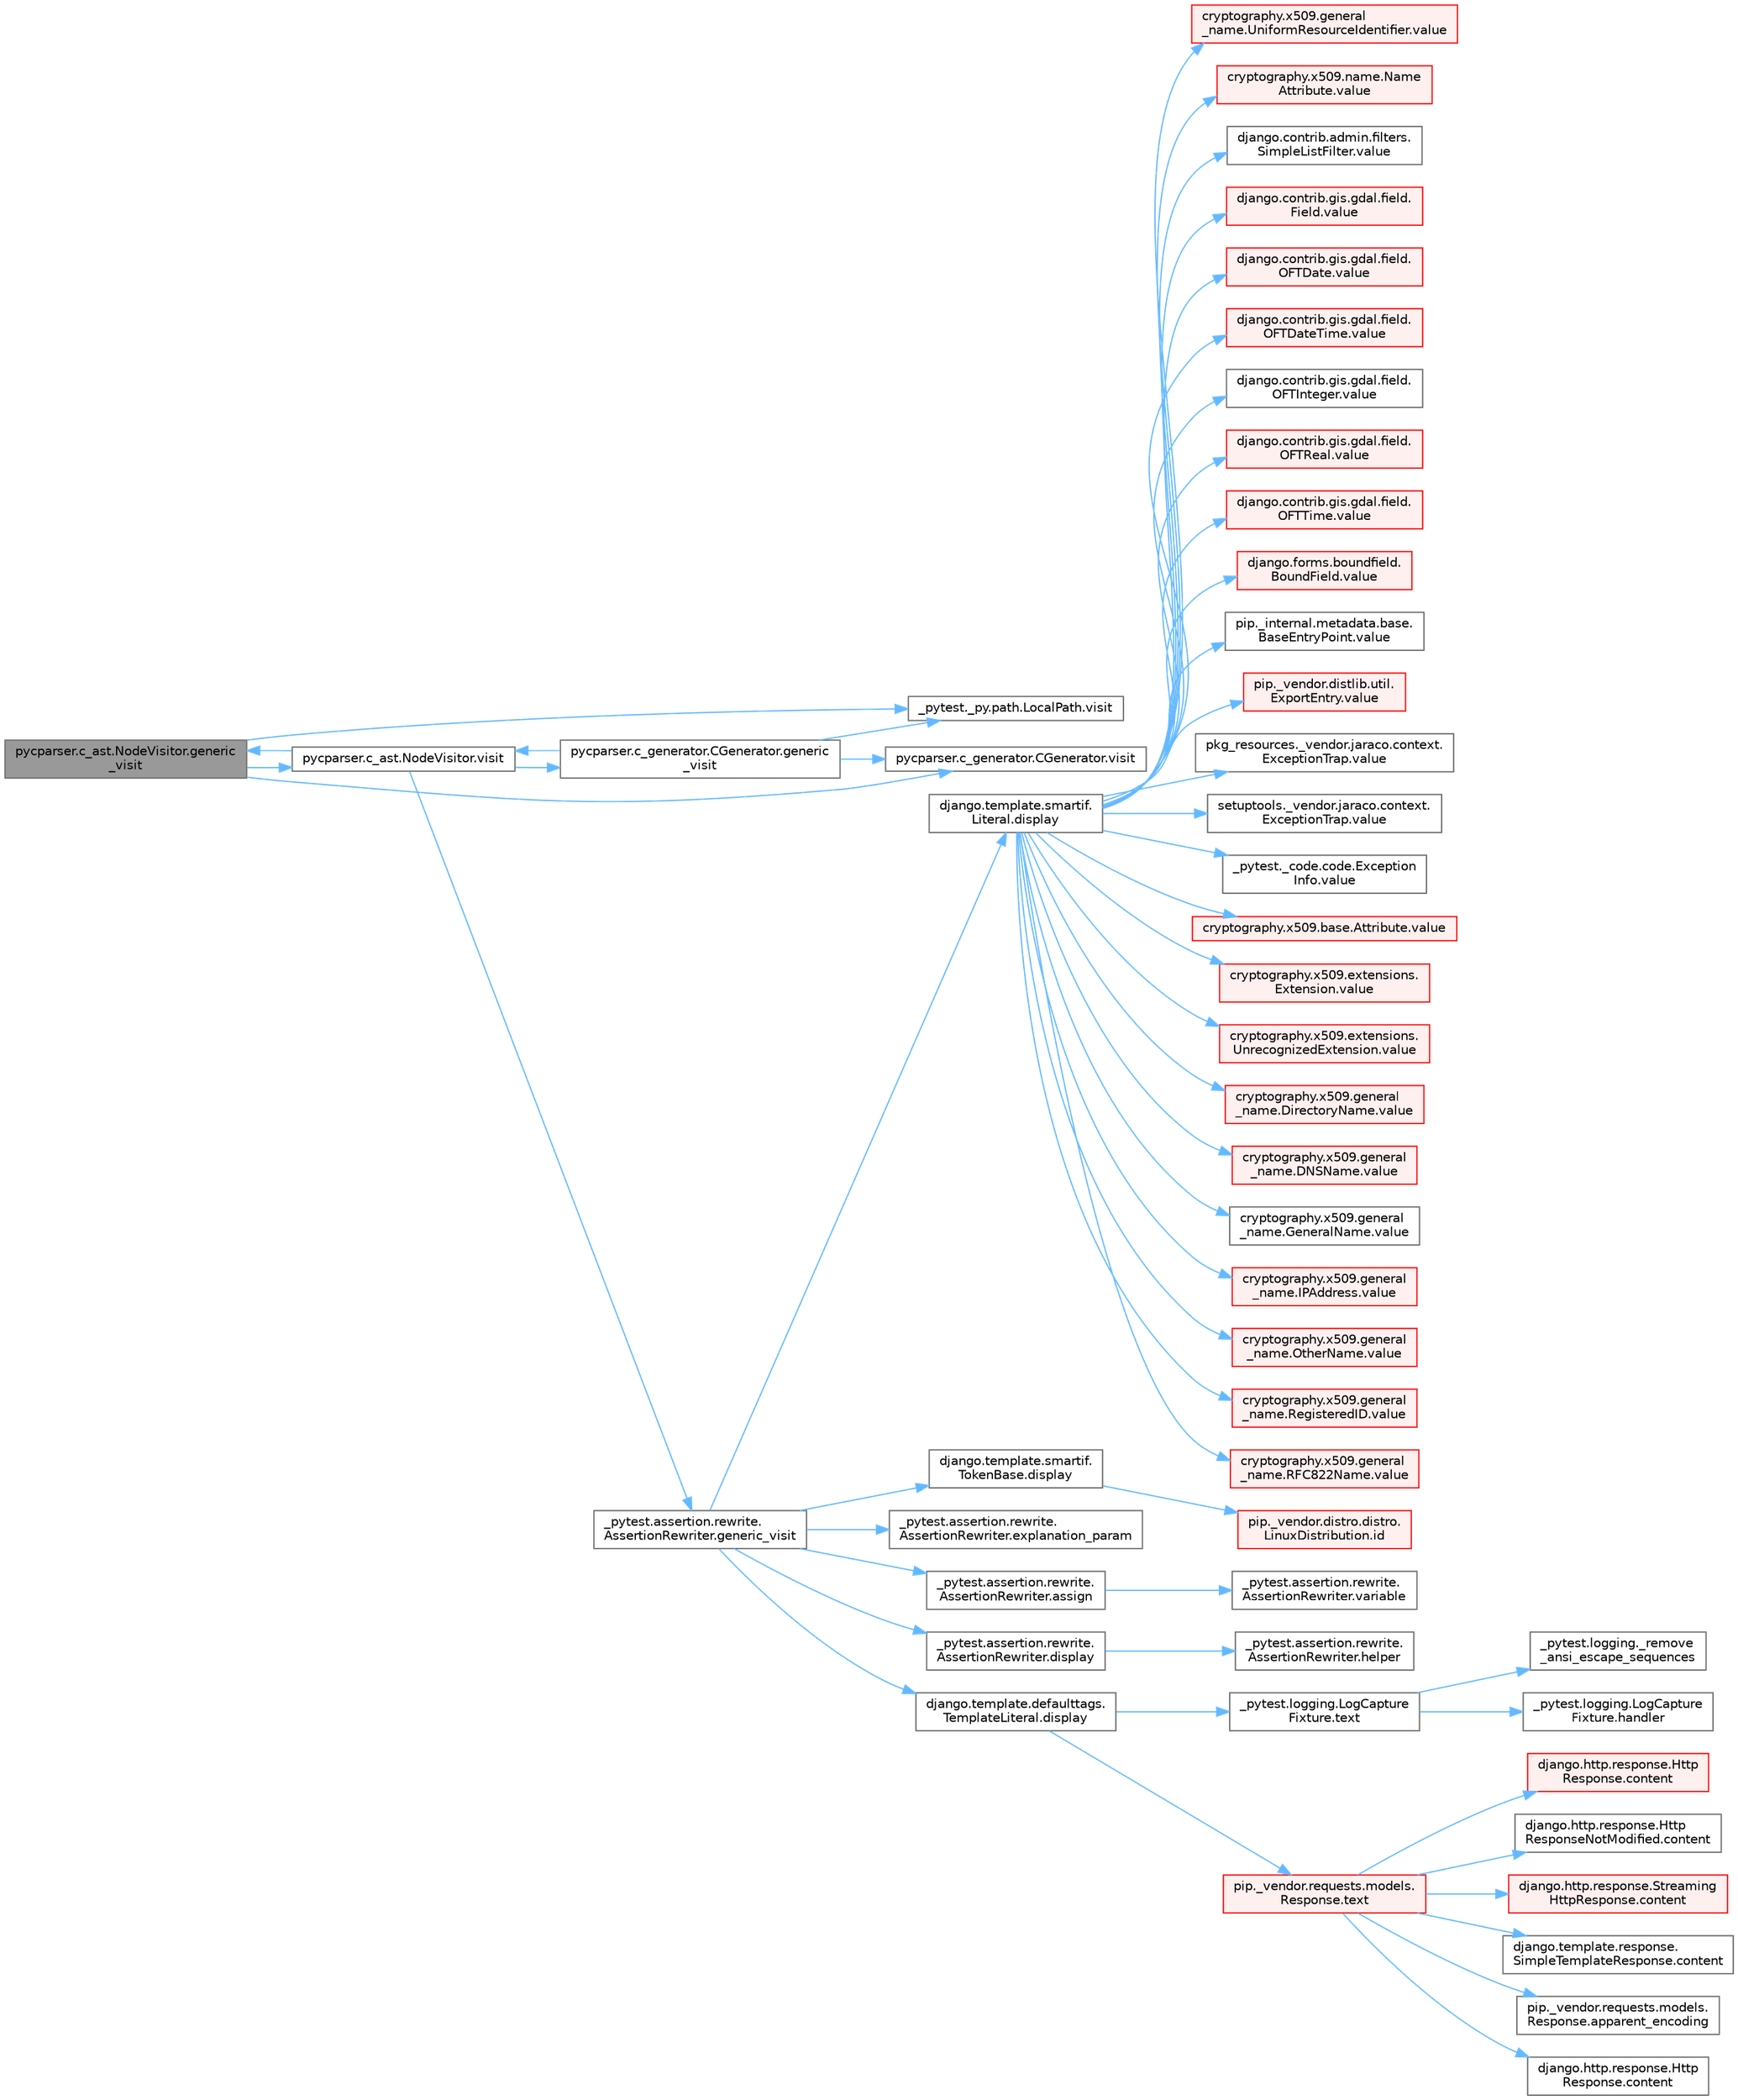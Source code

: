 digraph "pycparser.c_ast.NodeVisitor.generic_visit"
{
 // LATEX_PDF_SIZE
  bgcolor="transparent";
  edge [fontname=Helvetica,fontsize=10,labelfontname=Helvetica,labelfontsize=10];
  node [fontname=Helvetica,fontsize=10,shape=box,height=0.2,width=0.4];
  rankdir="LR";
  Node1 [id="Node000001",label="pycparser.c_ast.NodeVisitor.generic\l_visit",height=0.2,width=0.4,color="gray40", fillcolor="grey60", style="filled", fontcolor="black",tooltip=" "];
  Node1 -> Node2 [id="edge1_Node000001_Node000002",color="steelblue1",style="solid",tooltip=" "];
  Node2 [id="Node000002",label="_pytest._py.path.LocalPath.visit",height=0.2,width=0.4,color="grey40", fillcolor="white", style="filled",URL="$class__pytest_1_1__py_1_1path_1_1_local_path.html#a060be53a33d3755bd25c16dc13abac7f",tooltip=" "];
  Node1 -> Node3 [id="edge2_Node000001_Node000003",color="steelblue1",style="solid",tooltip=" "];
  Node3 [id="Node000003",label="pycparser.c_ast.NodeVisitor.visit",height=0.2,width=0.4,color="grey40", fillcolor="white", style="filled",URL="$classpycparser_1_1c__ast_1_1_node_visitor.html#aee069cab7dda89d942b7f0ef2e3c65a3",tooltip=" "];
  Node3 -> Node4 [id="edge3_Node000003_Node000004",color="steelblue1",style="solid",tooltip=" "];
  Node4 [id="Node000004",label="_pytest.assertion.rewrite.\lAssertionRewriter.generic_visit",height=0.2,width=0.4,color="grey40", fillcolor="white", style="filled",URL="$class__pytest_1_1assertion_1_1rewrite_1_1_assertion_rewriter.html#a3ed64b7f1f539985e2266ce47ac67230",tooltip=" "];
  Node4 -> Node5 [id="edge4_Node000004_Node000005",color="steelblue1",style="solid",tooltip=" "];
  Node5 [id="Node000005",label="_pytest.assertion.rewrite.\lAssertionRewriter.assign",height=0.2,width=0.4,color="grey40", fillcolor="white", style="filled",URL="$class__pytest_1_1assertion_1_1rewrite_1_1_assertion_rewriter.html#ac50809fee6d4b6675da98ef9aac41429",tooltip=" "];
  Node5 -> Node6 [id="edge5_Node000005_Node000006",color="steelblue1",style="solid",tooltip=" "];
  Node6 [id="Node000006",label="_pytest.assertion.rewrite.\lAssertionRewriter.variable",height=0.2,width=0.4,color="grey40", fillcolor="white", style="filled",URL="$class__pytest_1_1assertion_1_1rewrite_1_1_assertion_rewriter.html#a6e0b66a211b224916bfb75a281a4ffcb",tooltip=" "];
  Node4 -> Node7 [id="edge6_Node000004_Node000007",color="steelblue1",style="solid",tooltip=" "];
  Node7 [id="Node000007",label="_pytest.assertion.rewrite.\lAssertionRewriter.display",height=0.2,width=0.4,color="grey40", fillcolor="white", style="filled",URL="$class__pytest_1_1assertion_1_1rewrite_1_1_assertion_rewriter.html#a8b5fa9714f352debb03bc0ca6f333c1f",tooltip=" "];
  Node7 -> Node8 [id="edge7_Node000007_Node000008",color="steelblue1",style="solid",tooltip=" "];
  Node8 [id="Node000008",label="_pytest.assertion.rewrite.\lAssertionRewriter.helper",height=0.2,width=0.4,color="grey40", fillcolor="white", style="filled",URL="$class__pytest_1_1assertion_1_1rewrite_1_1_assertion_rewriter.html#a0ce220e0ab29fe17425507e3915e4b93",tooltip=" "];
  Node4 -> Node9 [id="edge8_Node000004_Node000009",color="steelblue1",style="solid",tooltip=" "];
  Node9 [id="Node000009",label="django.template.defaulttags.\lTemplateLiteral.display",height=0.2,width=0.4,color="grey40", fillcolor="white", style="filled",URL="$classdjango_1_1template_1_1defaulttags_1_1_template_literal.html#a264afb99c2e0af0725d2663921000714",tooltip=" "];
  Node9 -> Node10 [id="edge9_Node000009_Node000010",color="steelblue1",style="solid",tooltip=" "];
  Node10 [id="Node000010",label="_pytest.logging.LogCapture\lFixture.text",height=0.2,width=0.4,color="grey40", fillcolor="white", style="filled",URL="$class__pytest_1_1logging_1_1_log_capture_fixture.html#a9106fa210d485cc7075ed2f616c00493",tooltip=" "];
  Node10 -> Node11 [id="edge10_Node000010_Node000011",color="steelblue1",style="solid",tooltip=" "];
  Node11 [id="Node000011",label="_pytest.logging._remove\l_ansi_escape_sequences",height=0.2,width=0.4,color="grey40", fillcolor="white", style="filled",URL="$namespace__pytest_1_1logging.html#a1d62e543c7b5c0623fc03bac50195964",tooltip=" "];
  Node10 -> Node12 [id="edge11_Node000010_Node000012",color="steelblue1",style="solid",tooltip=" "];
  Node12 [id="Node000012",label="_pytest.logging.LogCapture\lFixture.handler",height=0.2,width=0.4,color="grey40", fillcolor="white", style="filled",URL="$class__pytest_1_1logging_1_1_log_capture_fixture.html#aefb88ce398bf05b25fddabd6dbafa486",tooltip=" "];
  Node9 -> Node13 [id="edge12_Node000009_Node000013",color="steelblue1",style="solid",tooltip=" "];
  Node13 [id="Node000013",label="pip._vendor.requests.models.\lResponse.text",height=0.2,width=0.4,color="red", fillcolor="#FFF0F0", style="filled",URL="$classpip_1_1__vendor_1_1requests_1_1models_1_1_response.html#a4a65383cecd29017a4540c28ee513ed3",tooltip=" "];
  Node13 -> Node14 [id="edge13_Node000013_Node000014",color="steelblue1",style="solid",tooltip=" "];
  Node14 [id="Node000014",label="pip._vendor.requests.models.\lResponse.apparent_encoding",height=0.2,width=0.4,color="grey40", fillcolor="white", style="filled",URL="$classpip_1_1__vendor_1_1requests_1_1models_1_1_response.html#a8ec8f97104048da44d4882e23914e789",tooltip=" "];
  Node13 -> Node15 [id="edge14_Node000013_Node000015",color="steelblue1",style="solid",tooltip=" "];
  Node15 [id="Node000015",label="django.http.response.Http\lResponse.content",height=0.2,width=0.4,color="grey40", fillcolor="white", style="filled",URL="$classdjango_1_1http_1_1response_1_1_http_response.html#a5625e3624ea0f42ae80771fb598c6d55",tooltip=" "];
  Node13 -> Node16 [id="edge15_Node000013_Node000016",color="steelblue1",style="solid",tooltip=" "];
  Node16 [id="Node000016",label="django.http.response.Http\lResponse.content",height=0.2,width=0.4,color="red", fillcolor="#FFF0F0", style="filled",URL="$classdjango_1_1http_1_1response_1_1_http_response.html#a165b59cf0641c91cea6413809572e673",tooltip=" "];
  Node13 -> Node18 [id="edge16_Node000013_Node000018",color="steelblue1",style="solid",tooltip=" "];
  Node18 [id="Node000018",label="django.http.response.Http\lResponseNotModified.content",height=0.2,width=0.4,color="grey40", fillcolor="white", style="filled",URL="$classdjango_1_1http_1_1response_1_1_http_response_not_modified.html#a3df20f767aae297c590f45d4a8203241",tooltip=" "];
  Node13 -> Node19 [id="edge17_Node000013_Node000019",color="steelblue1",style="solid",tooltip=" "];
  Node19 [id="Node000019",label="django.http.response.Streaming\lHttpResponse.content",height=0.2,width=0.4,color="red", fillcolor="#FFF0F0", style="filled",URL="$classdjango_1_1http_1_1response_1_1_streaming_http_response.html#abd950c767dd988687cd0da140ca3c99d",tooltip=" "];
  Node13 -> Node21 [id="edge18_Node000013_Node000021",color="steelblue1",style="solid",tooltip=" "];
  Node21 [id="Node000021",label="django.template.response.\lSimpleTemplateResponse.content",height=0.2,width=0.4,color="grey40", fillcolor="white", style="filled",URL="$classdjango_1_1template_1_1response_1_1_simple_template_response.html#abe12e82f21fdefbc318ff21ec1b8d3a3",tooltip=" "];
  Node4 -> Node48 [id="edge19_Node000004_Node000048",color="steelblue1",style="solid",tooltip=" "];
  Node48 [id="Node000048",label="django.template.smartif.\lLiteral.display",height=0.2,width=0.4,color="grey40", fillcolor="white", style="filled",URL="$classdjango_1_1template_1_1smartif_1_1_literal.html#a77e2e9e9b26d200150b8e3ac7f4766dd",tooltip=" "];
  Node48 -> Node49 [id="edge20_Node000048_Node000049",color="steelblue1",style="solid",tooltip=" "];
  Node49 [id="Node000049",label="_pytest._code.code.Exception\lInfo.value",height=0.2,width=0.4,color="grey40", fillcolor="white", style="filled",URL="$class__pytest_1_1__code_1_1code_1_1_exception_info.html#a65675b4b4254ece8c2b96f442ffa6a75",tooltip=" "];
  Node48 -> Node50 [id="edge21_Node000048_Node000050",color="steelblue1",style="solid",tooltip=" "];
  Node50 [id="Node000050",label="cryptography.x509.base.Attribute.value",height=0.2,width=0.4,color="red", fillcolor="#FFF0F0", style="filled",URL="$classcryptography_1_1x509_1_1base_1_1_attribute.html#a60472bf1e6c7d1a19111b910c23c097a",tooltip=" "];
  Node48 -> Node54 [id="edge22_Node000048_Node000054",color="steelblue1",style="solid",tooltip=" "];
  Node54 [id="Node000054",label="cryptography.x509.extensions.\lExtension.value",height=0.2,width=0.4,color="red", fillcolor="#FFF0F0", style="filled",URL="$classcryptography_1_1x509_1_1extensions_1_1_extension.html#a8c49255768af4af1c07670fd09fe42a7",tooltip=" "];
  Node48 -> Node55 [id="edge23_Node000048_Node000055",color="steelblue1",style="solid",tooltip=" "];
  Node55 [id="Node000055",label="cryptography.x509.extensions.\lUnrecognizedExtension.value",height=0.2,width=0.4,color="red", fillcolor="#FFF0F0", style="filled",URL="$classcryptography_1_1x509_1_1extensions_1_1_unrecognized_extension.html#a9992d78623e649a72caf3f3ce5a2c0f9",tooltip=" "];
  Node48 -> Node56 [id="edge24_Node000048_Node000056",color="steelblue1",style="solid",tooltip=" "];
  Node56 [id="Node000056",label="cryptography.x509.general\l_name.DirectoryName.value",height=0.2,width=0.4,color="red", fillcolor="#FFF0F0", style="filled",URL="$classcryptography_1_1x509_1_1general__name_1_1_directory_name.html#a68ccf077d3347ac26ff3c85cb234c9fe",tooltip=" "];
  Node48 -> Node57 [id="edge25_Node000048_Node000057",color="steelblue1",style="solid",tooltip=" "];
  Node57 [id="Node000057",label="cryptography.x509.general\l_name.DNSName.value",height=0.2,width=0.4,color="red", fillcolor="#FFF0F0", style="filled",URL="$classcryptography_1_1x509_1_1general__name_1_1_d_n_s_name.html#a93b054a2226f3b5f15aa11e51e8b2357",tooltip=" "];
  Node48 -> Node58 [id="edge26_Node000048_Node000058",color="steelblue1",style="solid",tooltip=" "];
  Node58 [id="Node000058",label="cryptography.x509.general\l_name.GeneralName.value",height=0.2,width=0.4,color="grey40", fillcolor="white", style="filled",URL="$classcryptography_1_1x509_1_1general__name_1_1_general_name.html#a6eebdc32cba49fb672f0904be4be684a",tooltip=" "];
  Node48 -> Node59 [id="edge27_Node000048_Node000059",color="steelblue1",style="solid",tooltip=" "];
  Node59 [id="Node000059",label="cryptography.x509.general\l_name.IPAddress.value",height=0.2,width=0.4,color="red", fillcolor="#FFF0F0", style="filled",URL="$classcryptography_1_1x509_1_1general__name_1_1_i_p_address.html#a514cf4d34f9d4eac1db384e30bfd545c",tooltip=" "];
  Node48 -> Node60 [id="edge28_Node000048_Node000060",color="steelblue1",style="solid",tooltip=" "];
  Node60 [id="Node000060",label="cryptography.x509.general\l_name.OtherName.value",height=0.2,width=0.4,color="red", fillcolor="#FFF0F0", style="filled",URL="$classcryptography_1_1x509_1_1general__name_1_1_other_name.html#adc049986474090e83a8ff9ed596f53f6",tooltip=" "];
  Node48 -> Node61 [id="edge29_Node000048_Node000061",color="steelblue1",style="solid",tooltip=" "];
  Node61 [id="Node000061",label="cryptography.x509.general\l_name.RegisteredID.value",height=0.2,width=0.4,color="red", fillcolor="#FFF0F0", style="filled",URL="$classcryptography_1_1x509_1_1general__name_1_1_registered_i_d.html#a54915bad33598e65e1299ae76700053c",tooltip=" "];
  Node48 -> Node62 [id="edge30_Node000048_Node000062",color="steelblue1",style="solid",tooltip=" "];
  Node62 [id="Node000062",label="cryptography.x509.general\l_name.RFC822Name.value",height=0.2,width=0.4,color="red", fillcolor="#FFF0F0", style="filled",URL="$classcryptography_1_1x509_1_1general__name_1_1_r_f_c822_name.html#a63c29183b28ccc19efeb5894b261e70d",tooltip=" "];
  Node48 -> Node63 [id="edge31_Node000048_Node000063",color="steelblue1",style="solid",tooltip=" "];
  Node63 [id="Node000063",label="cryptography.x509.general\l_name.UniformResourceIdentifier.value",height=0.2,width=0.4,color="red", fillcolor="#FFF0F0", style="filled",URL="$classcryptography_1_1x509_1_1general__name_1_1_uniform_resource_identifier.html#a62c2508b5e9961e78426b268e20f412f",tooltip=" "];
  Node48 -> Node64 [id="edge32_Node000048_Node000064",color="steelblue1",style="solid",tooltip=" "];
  Node64 [id="Node000064",label="cryptography.x509.name.Name\lAttribute.value",height=0.2,width=0.4,color="red", fillcolor="#FFF0F0", style="filled",URL="$classcryptography_1_1x509_1_1name_1_1_name_attribute.html#af39a23a036a8c8a731fb74018c6c58f7",tooltip=" "];
  Node48 -> Node65 [id="edge33_Node000048_Node000065",color="steelblue1",style="solid",tooltip=" "];
  Node65 [id="Node000065",label="django.contrib.admin.filters.\lSimpleListFilter.value",height=0.2,width=0.4,color="grey40", fillcolor="white", style="filled",URL="$classdjango_1_1contrib_1_1admin_1_1filters_1_1_simple_list_filter.html#aefe5c6c5478d3d2560a882cadc9e7649",tooltip=" "];
  Node48 -> Node66 [id="edge34_Node000048_Node000066",color="steelblue1",style="solid",tooltip=" "];
  Node66 [id="Node000066",label="django.contrib.gis.gdal.field.\lField.value",height=0.2,width=0.4,color="red", fillcolor="#FFF0F0", style="filled",URL="$classdjango_1_1contrib_1_1gis_1_1gdal_1_1field_1_1_field.html#a0534fa49aaead023461bb9458776c33c",tooltip=" "];
  Node48 -> Node73 [id="edge35_Node000048_Node000073",color="steelblue1",style="solid",tooltip=" "];
  Node73 [id="Node000073",label="django.contrib.gis.gdal.field.\lOFTDate.value",height=0.2,width=0.4,color="red", fillcolor="#FFF0F0", style="filled",URL="$classdjango_1_1contrib_1_1gis_1_1gdal_1_1field_1_1_o_f_t_date.html#a1b70bed1d73b01c2dbbb215c85f318b1",tooltip=" "];
  Node48 -> Node78 [id="edge36_Node000048_Node000078",color="steelblue1",style="solid",tooltip=" "];
  Node78 [id="Node000078",label="django.contrib.gis.gdal.field.\lOFTDateTime.value",height=0.2,width=0.4,color="red", fillcolor="#FFF0F0", style="filled",URL="$classdjango_1_1contrib_1_1gis_1_1gdal_1_1field_1_1_o_f_t_date_time.html#a90dc99581d0efab92ef193eaea54300e",tooltip=" "];
  Node48 -> Node79 [id="edge37_Node000048_Node000079",color="steelblue1",style="solid",tooltip=" "];
  Node79 [id="Node000079",label="django.contrib.gis.gdal.field.\lOFTInteger.value",height=0.2,width=0.4,color="grey40", fillcolor="white", style="filled",URL="$classdjango_1_1contrib_1_1gis_1_1gdal_1_1field_1_1_o_f_t_integer.html#ae8b59256eee84f0198bfe27ae73c2f40",tooltip=" "];
  Node48 -> Node80 [id="edge38_Node000048_Node000080",color="steelblue1",style="solid",tooltip=" "];
  Node80 [id="Node000080",label="django.contrib.gis.gdal.field.\lOFTReal.value",height=0.2,width=0.4,color="red", fillcolor="#FFF0F0", style="filled",URL="$classdjango_1_1contrib_1_1gis_1_1gdal_1_1field_1_1_o_f_t_real.html#af38e5fdd4622d4f12649b8b882dae3c9",tooltip=" "];
  Node48 -> Node82 [id="edge39_Node000048_Node000082",color="steelblue1",style="solid",tooltip=" "];
  Node82 [id="Node000082",label="django.contrib.gis.gdal.field.\lOFTTime.value",height=0.2,width=0.4,color="red", fillcolor="#FFF0F0", style="filled",URL="$classdjango_1_1contrib_1_1gis_1_1gdal_1_1field_1_1_o_f_t_time.html#a5409d5a314e03fe5dec94170182a1942",tooltip=" "];
  Node48 -> Node83 [id="edge40_Node000048_Node000083",color="steelblue1",style="solid",tooltip=" "];
  Node83 [id="Node000083",label="django.forms.boundfield.\lBoundField.value",height=0.2,width=0.4,color="red", fillcolor="#FFF0F0", style="filled",URL="$classdjango_1_1forms_1_1boundfield_1_1_bound_field.html#a477fc97c541321eb1218c4287678ce5e",tooltip=" "];
  Node48 -> Node531 [id="edge41_Node000048_Node000531",color="steelblue1",style="solid",tooltip=" "];
  Node531 [id="Node000531",label="pip._internal.metadata.base.\lBaseEntryPoint.value",height=0.2,width=0.4,color="grey40", fillcolor="white", style="filled",URL="$classpip_1_1__internal_1_1metadata_1_1base_1_1_base_entry_point.html#a446ba6422d9cd9c14da8fdd2cbb91a25",tooltip=" "];
  Node48 -> Node532 [id="edge42_Node000048_Node000532",color="steelblue1",style="solid",tooltip=" "];
  Node532 [id="Node000532",label="pip._vendor.distlib.util.\lExportEntry.value",height=0.2,width=0.4,color="red", fillcolor="#FFF0F0", style="filled",URL="$classpip_1_1__vendor_1_1distlib_1_1util_1_1_export_entry.html#a7c58cd5235937bd538b1c0583bd51fda",tooltip=" "];
  Node48 -> Node535 [id="edge43_Node000048_Node000535",color="steelblue1",style="solid",tooltip=" "];
  Node535 [id="Node000535",label="pkg_resources._vendor.jaraco.context.\lExceptionTrap.value",height=0.2,width=0.4,color="grey40", fillcolor="white", style="filled",URL="$classpkg__resources_1_1__vendor_1_1jaraco_1_1context_1_1_exception_trap.html#a39fb0ebf79a980f43ac06486340130e5",tooltip=" "];
  Node48 -> Node536 [id="edge44_Node000048_Node000536",color="steelblue1",style="solid",tooltip=" "];
  Node536 [id="Node000536",label="setuptools._vendor.jaraco.context.\lExceptionTrap.value",height=0.2,width=0.4,color="grey40", fillcolor="white", style="filled",URL="$classsetuptools_1_1__vendor_1_1jaraco_1_1context_1_1_exception_trap.html#a92eaef82df6b864df0489085d65435f1",tooltip=" "];
  Node4 -> Node4522 [id="edge45_Node000004_Node004522",color="steelblue1",style="solid",tooltip=" "];
  Node4522 [id="Node004522",label="django.template.smartif.\lTokenBase.display",height=0.2,width=0.4,color="grey40", fillcolor="white", style="filled",URL="$classdjango_1_1template_1_1smartif_1_1_token_base.html#af8ccd5b8a53d5f0cd5f3f3e853752070",tooltip=" "];
  Node4522 -> Node569 [id="edge46_Node004522_Node000569",color="steelblue1",style="solid",tooltip=" "];
  Node569 [id="Node000569",label="pip._vendor.distro.distro.\lLinuxDistribution.id",height=0.2,width=0.4,color="red", fillcolor="#FFF0F0", style="filled",URL="$classpip_1_1__vendor_1_1distro_1_1distro_1_1_linux_distribution.html#aec57d97b3bd82778371db7afa1d5b877",tooltip=" "];
  Node4 -> Node4523 [id="edge47_Node000004_Node004523",color="steelblue1",style="solid",tooltip=" "];
  Node4523 [id="Node004523",label="_pytest.assertion.rewrite.\lAssertionRewriter.explanation_param",height=0.2,width=0.4,color="grey40", fillcolor="white", style="filled",URL="$class__pytest_1_1assertion_1_1rewrite_1_1_assertion_rewriter.html#a381eacc67775b50f8acc685bbba9a525",tooltip=" "];
  Node3 -> Node1 [id="edge48_Node000003_Node000001",color="steelblue1",style="solid",tooltip=" "];
  Node3 -> Node4524 [id="edge49_Node000003_Node004524",color="steelblue1",style="solid",tooltip=" "];
  Node4524 [id="Node004524",label="pycparser.c_generator.CGenerator.generic\l_visit",height=0.2,width=0.4,color="grey40", fillcolor="white", style="filled",URL="$classpycparser_1_1c__generator_1_1_c_generator.html#ada71577429a664f102ec6c72584cd4b0",tooltip=" "];
  Node4524 -> Node2 [id="edge50_Node004524_Node000002",color="steelblue1",style="solid",tooltip=" "];
  Node4524 -> Node3 [id="edge51_Node004524_Node000003",color="steelblue1",style="solid",tooltip=" "];
  Node4524 -> Node2340 [id="edge52_Node004524_Node002340",color="steelblue1",style="solid",tooltip=" "];
  Node2340 [id="Node002340",label="pycparser.c_generator.CGenerator.visit",height=0.2,width=0.4,color="grey40", fillcolor="white", style="filled",URL="$classpycparser_1_1c__generator_1_1_c_generator.html#abdfbeeec668d48b4d0bc2fe5fa74ad8b",tooltip=" "];
  Node1 -> Node2340 [id="edge53_Node000001_Node002340",color="steelblue1",style="solid",tooltip=" "];
}
